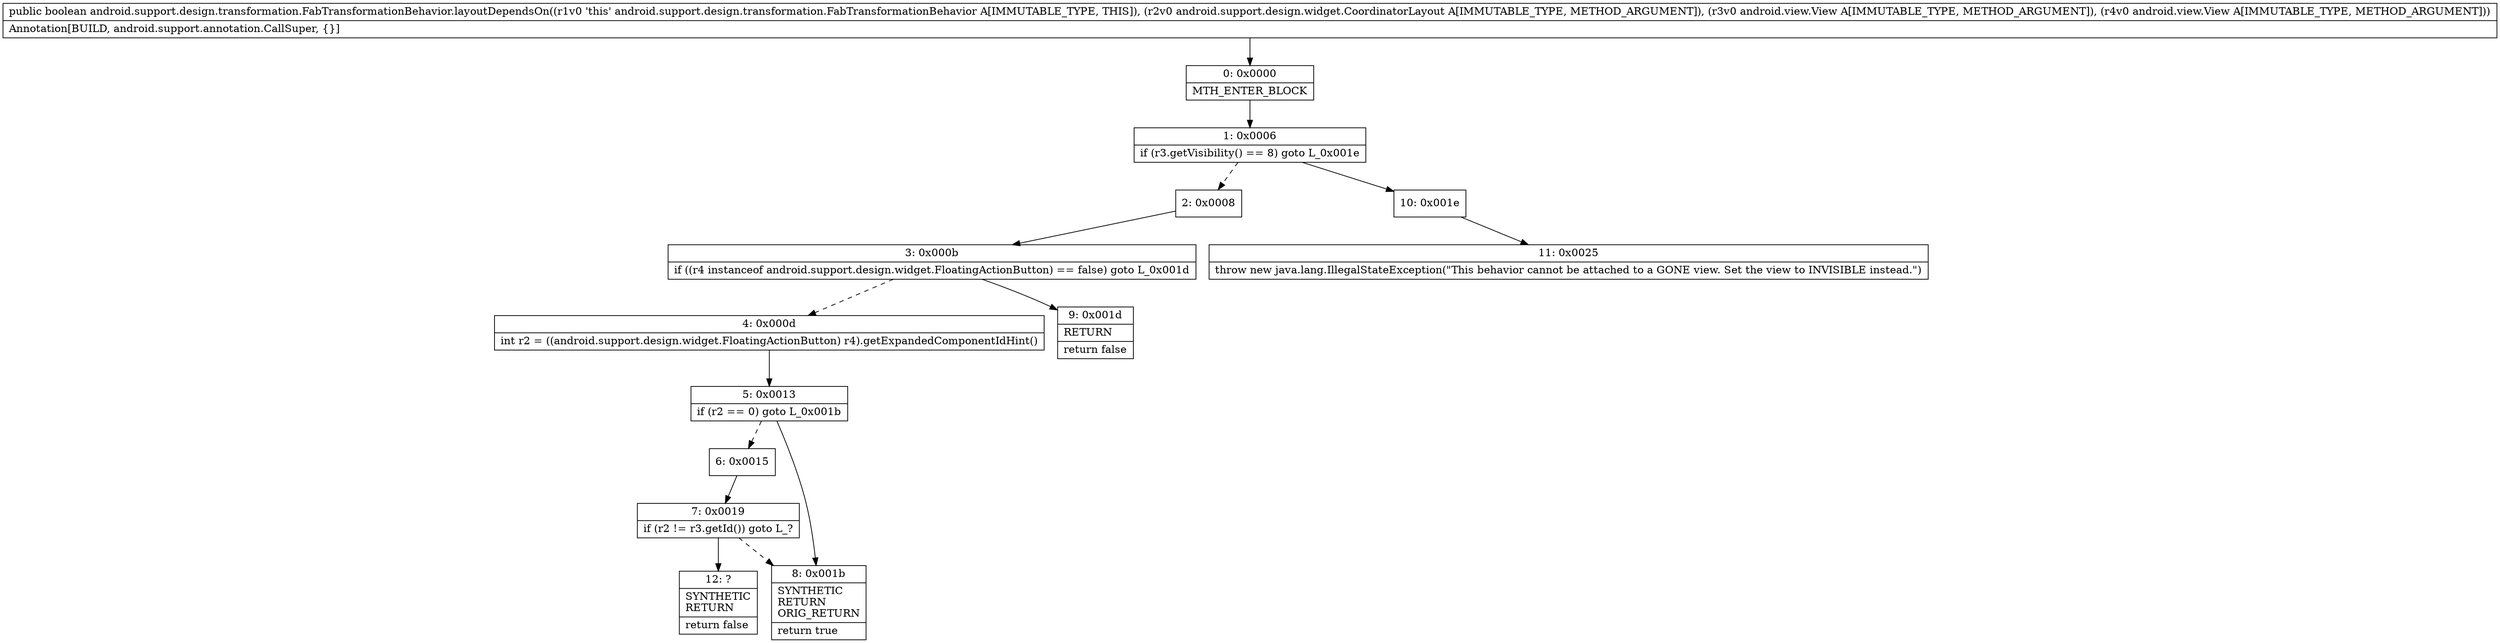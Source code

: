 digraph "CFG forandroid.support.design.transformation.FabTransformationBehavior.layoutDependsOn(Landroid\/support\/design\/widget\/CoordinatorLayout;Landroid\/view\/View;Landroid\/view\/View;)Z" {
Node_0 [shape=record,label="{0\:\ 0x0000|MTH_ENTER_BLOCK\l}"];
Node_1 [shape=record,label="{1\:\ 0x0006|if (r3.getVisibility() == 8) goto L_0x001e\l}"];
Node_2 [shape=record,label="{2\:\ 0x0008}"];
Node_3 [shape=record,label="{3\:\ 0x000b|if ((r4 instanceof android.support.design.widget.FloatingActionButton) == false) goto L_0x001d\l}"];
Node_4 [shape=record,label="{4\:\ 0x000d|int r2 = ((android.support.design.widget.FloatingActionButton) r4).getExpandedComponentIdHint()\l}"];
Node_5 [shape=record,label="{5\:\ 0x0013|if (r2 == 0) goto L_0x001b\l}"];
Node_6 [shape=record,label="{6\:\ 0x0015}"];
Node_7 [shape=record,label="{7\:\ 0x0019|if (r2 != r3.getId()) goto L_?\l}"];
Node_8 [shape=record,label="{8\:\ 0x001b|SYNTHETIC\lRETURN\lORIG_RETURN\l|return true\l}"];
Node_9 [shape=record,label="{9\:\ 0x001d|RETURN\l|return false\l}"];
Node_10 [shape=record,label="{10\:\ 0x001e}"];
Node_11 [shape=record,label="{11\:\ 0x0025|throw new java.lang.IllegalStateException(\"This behavior cannot be attached to a GONE view. Set the view to INVISIBLE instead.\")\l}"];
Node_12 [shape=record,label="{12\:\ ?|SYNTHETIC\lRETURN\l|return false\l}"];
MethodNode[shape=record,label="{public boolean android.support.design.transformation.FabTransformationBehavior.layoutDependsOn((r1v0 'this' android.support.design.transformation.FabTransformationBehavior A[IMMUTABLE_TYPE, THIS]), (r2v0 android.support.design.widget.CoordinatorLayout A[IMMUTABLE_TYPE, METHOD_ARGUMENT]), (r3v0 android.view.View A[IMMUTABLE_TYPE, METHOD_ARGUMENT]), (r4v0 android.view.View A[IMMUTABLE_TYPE, METHOD_ARGUMENT]))  | Annotation[BUILD, android.support.annotation.CallSuper, \{\}]\l}"];
MethodNode -> Node_0;
Node_0 -> Node_1;
Node_1 -> Node_2[style=dashed];
Node_1 -> Node_10;
Node_2 -> Node_3;
Node_3 -> Node_4[style=dashed];
Node_3 -> Node_9;
Node_4 -> Node_5;
Node_5 -> Node_6[style=dashed];
Node_5 -> Node_8;
Node_6 -> Node_7;
Node_7 -> Node_8[style=dashed];
Node_7 -> Node_12;
Node_10 -> Node_11;
}

